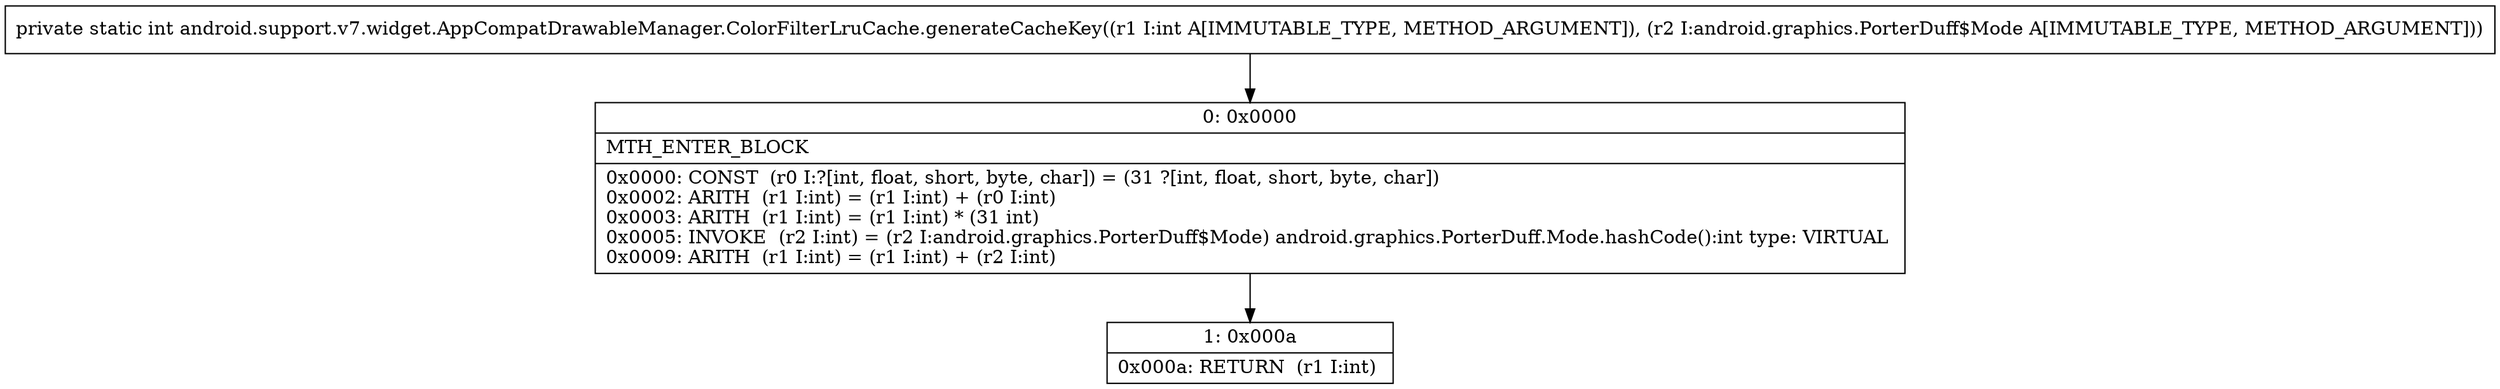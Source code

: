 digraph "CFG forandroid.support.v7.widget.AppCompatDrawableManager.ColorFilterLruCache.generateCacheKey(ILandroid\/graphics\/PorterDuff$Mode;)I" {
Node_0 [shape=record,label="{0\:\ 0x0000|MTH_ENTER_BLOCK\l|0x0000: CONST  (r0 I:?[int, float, short, byte, char]) = (31 ?[int, float, short, byte, char]) \l0x0002: ARITH  (r1 I:int) = (r1 I:int) + (r0 I:int) \l0x0003: ARITH  (r1 I:int) = (r1 I:int) * (31 int) \l0x0005: INVOKE  (r2 I:int) = (r2 I:android.graphics.PorterDuff$Mode) android.graphics.PorterDuff.Mode.hashCode():int type: VIRTUAL \l0x0009: ARITH  (r1 I:int) = (r1 I:int) + (r2 I:int) \l}"];
Node_1 [shape=record,label="{1\:\ 0x000a|0x000a: RETURN  (r1 I:int) \l}"];
MethodNode[shape=record,label="{private static int android.support.v7.widget.AppCompatDrawableManager.ColorFilterLruCache.generateCacheKey((r1 I:int A[IMMUTABLE_TYPE, METHOD_ARGUMENT]), (r2 I:android.graphics.PorterDuff$Mode A[IMMUTABLE_TYPE, METHOD_ARGUMENT])) }"];
MethodNode -> Node_0;
Node_0 -> Node_1;
}

